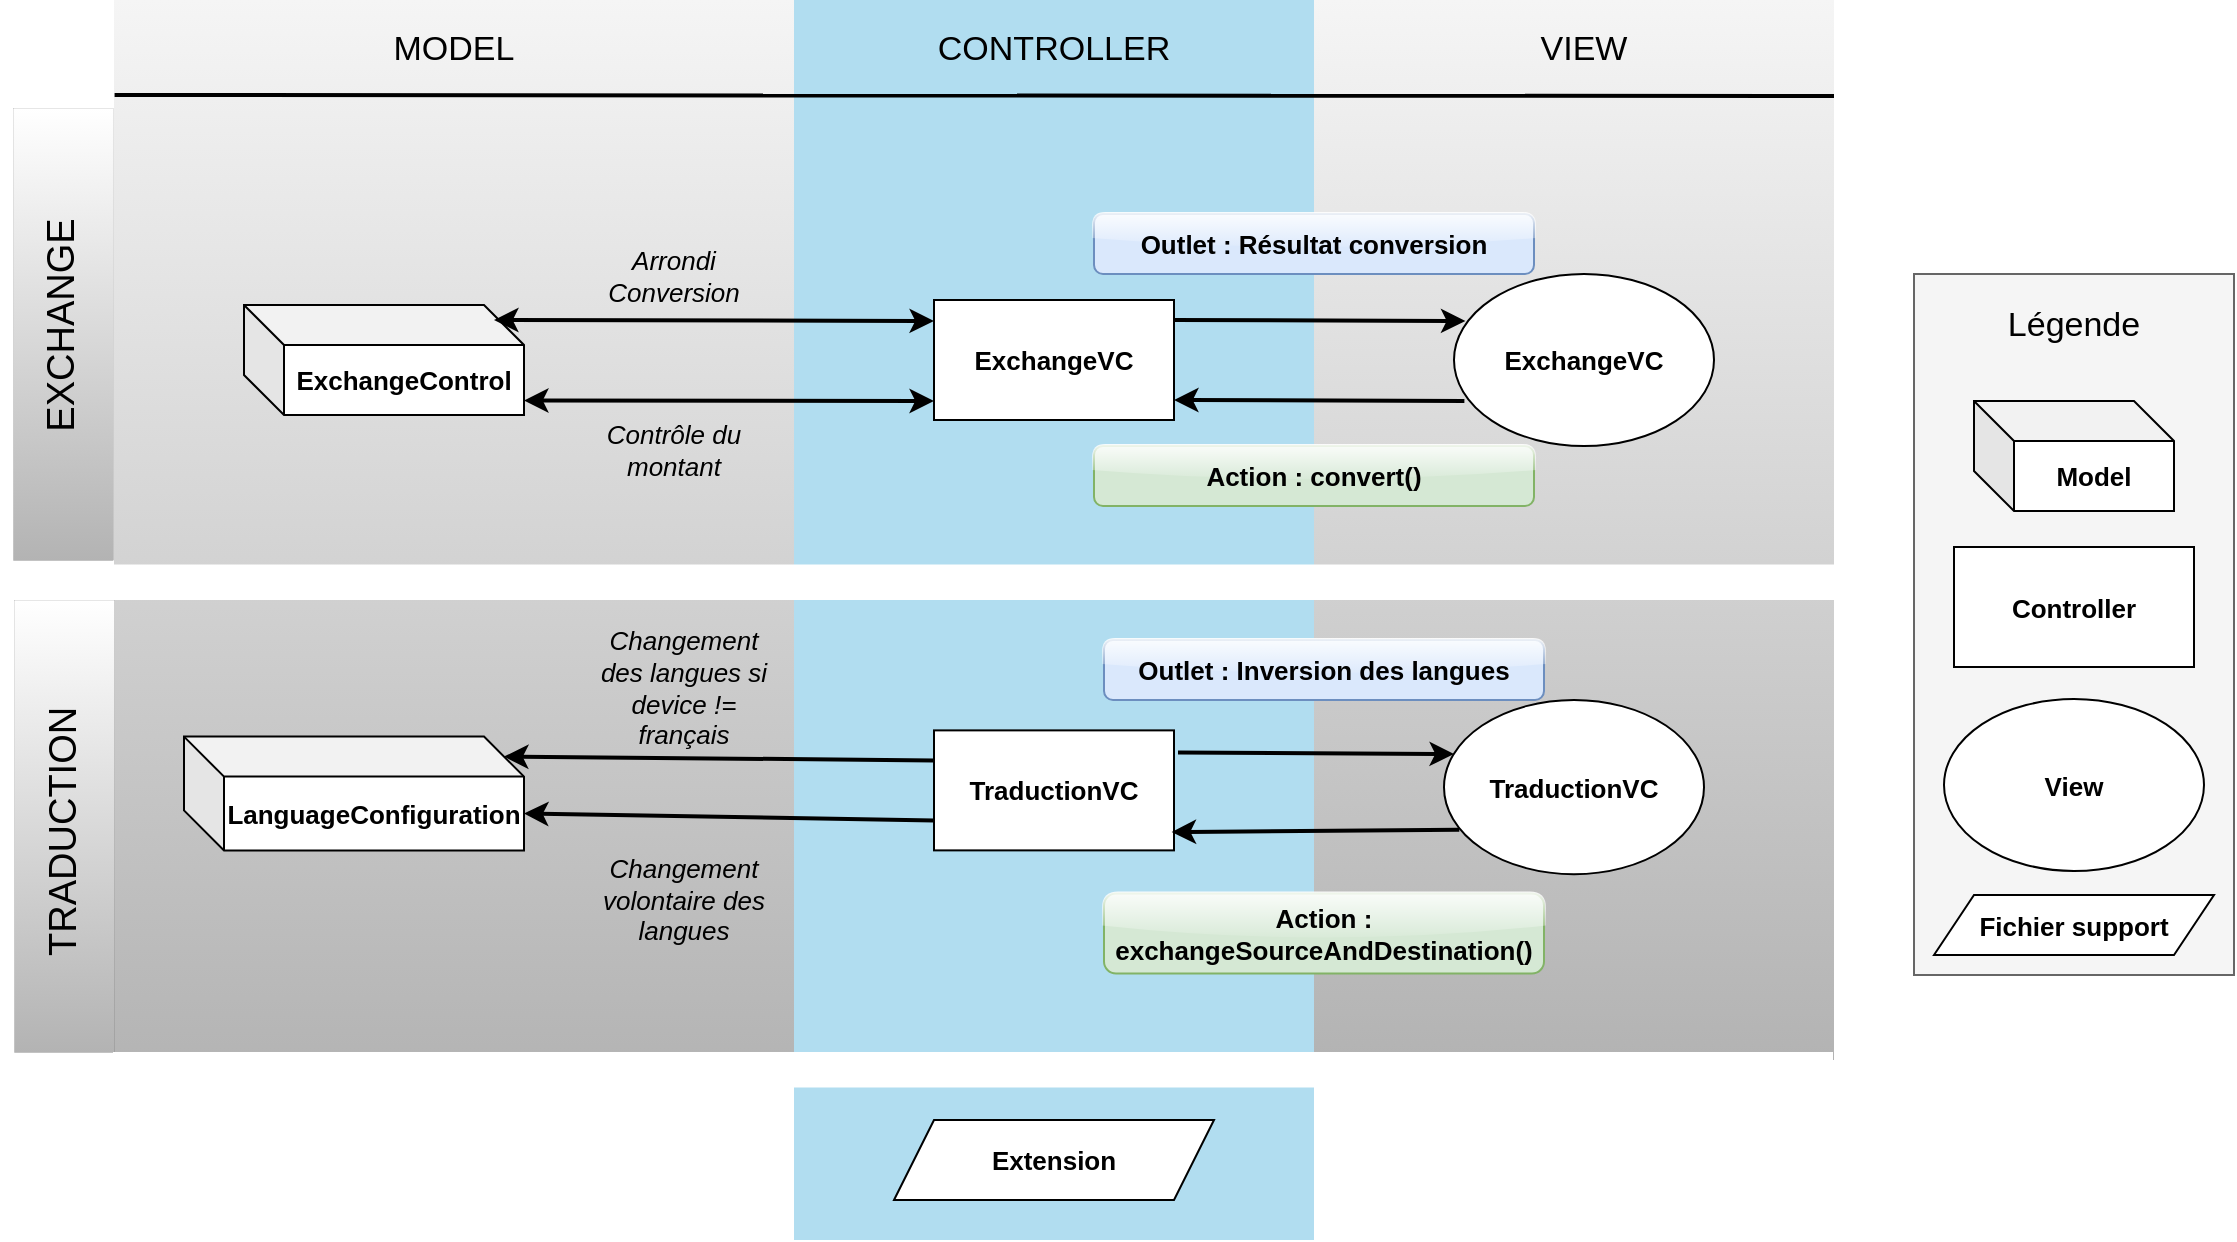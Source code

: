<mxfile version="20.3.0" type="device"><diagram id="tHw8fG2LdKsyiSrcok4Q" name="Page-1"><mxGraphModel dx="1584" dy="1988" grid="1" gridSize="10" guides="1" tooltips="1" connect="1" arrows="1" fold="1" page="1" pageScale="1" pageWidth="827" pageHeight="1169" math="0" shadow="0"><root><mxCell id="0"/><mxCell id="1" parent="0"/><mxCell id="t1ARkKL---aS1Y9_d_3n-39" value="" style="edgeStyle=orthogonalEdgeStyle;rounded=0;orthogonalLoop=1;jettySize=auto;html=1;strokeWidth=2;startArrow=classic;startFill=1;" edge="1" parent="1" source="t1ARkKL---aS1Y9_d_3n-1" target="t1ARkKL---aS1Y9_d_3n-9"><mxGeometry relative="1" as="geometry"/></mxCell><mxCell id="t1ARkKL---aS1Y9_d_3n-1" value="" style="rounded=0;whiteSpace=wrap;html=1;strokeWidth=4;fillColor=#f5f5f5;strokeColor=none;shadow=0;sketch=0;glass=0;fillStyle=auto;fontColor=#333333;gradientColor=#B3B3B3;" vertex="1" parent="1"><mxGeometry x="70" y="-110" width="340" height="540" as="geometry"/></mxCell><mxCell id="t1ARkKL---aS1Y9_d_3n-2" value="" style="rounded=0;whiteSpace=wrap;html=1;fillColor=#b1ddf0;strokeColor=none;strokeWidth=4;glass=0;" vertex="1" parent="1"><mxGeometry x="410" y="-110" width="260" height="620" as="geometry"/></mxCell><mxCell id="t1ARkKL---aS1Y9_d_3n-3" value="" style="rounded=0;whiteSpace=wrap;html=1;strokeWidth=4;fillColor=#f5f5f5;strokeColor=none;glass=0;sketch=0;shadow=0;fontColor=#333333;gradientColor=#B3B3B3;" vertex="1" parent="1"><mxGeometry x="670" y="-110" width="260" height="530" as="geometry"/></mxCell><mxCell id="t1ARkKL---aS1Y9_d_3n-4" value="MODEL" style="text;html=1;strokeColor=none;fillColor=none;align=center;verticalAlign=middle;whiteSpace=wrap;rounded=0;strokeWidth=1;fontSize=17;" vertex="1" parent="1"><mxGeometry x="210" y="-100" width="60" height="30" as="geometry"/></mxCell><mxCell id="t1ARkKL---aS1Y9_d_3n-5" value="CONTROLLER" style="text;html=1;strokeColor=none;fillColor=none;align=center;verticalAlign=middle;whiteSpace=wrap;rounded=0;fontSize=17;" vertex="1" parent="1"><mxGeometry x="510" y="-100" width="60" height="30" as="geometry"/></mxCell><mxCell id="t1ARkKL---aS1Y9_d_3n-6" value="VIEW" style="text;html=1;strokeColor=none;fillColor=none;align=center;verticalAlign=middle;whiteSpace=wrap;rounded=0;fontSize=17;" vertex="1" parent="1"><mxGeometry x="775" y="-100" width="60" height="30" as="geometry"/></mxCell><mxCell id="t1ARkKL---aS1Y9_d_3n-7" value="" style="endArrow=none;html=1;rounded=0;strokeWidth=2;exitX=-0.005;exitY=0.088;exitDx=0;exitDy=0;exitPerimeter=0;" edge="1" parent="1"><mxGeometry width="50" height="50" relative="1" as="geometry"><mxPoint x="70.3" y="-62.48" as="sourcePoint"/><mxPoint x="930" y="-62" as="targetPoint"/></mxGeometry></mxCell><mxCell id="t1ARkKL---aS1Y9_d_3n-8" value="ExchangeVC" style="rounded=0;whiteSpace=wrap;html=1;fontStyle=1;fontSize=13;" vertex="1" parent="1"><mxGeometry x="480" y="40" width="120" height="60" as="geometry"/></mxCell><mxCell id="t1ARkKL---aS1Y9_d_3n-9" value="TraductionVC" style="rounded=0;whiteSpace=wrap;html=1;fontStyle=1;fontSize=13;" vertex="1" parent="1"><mxGeometry x="480" y="255.19" width="120" height="60" as="geometry"/></mxCell><mxCell id="t1ARkKL---aS1Y9_d_3n-11" value="ExchangeVC" style="ellipse;whiteSpace=wrap;html=1;fontStyle=1;fontSize=13;" vertex="1" parent="1"><mxGeometry x="740" y="27" width="130" height="86" as="geometry"/></mxCell><mxCell id="t1ARkKL---aS1Y9_d_3n-12" value="TraductionVC" style="ellipse;whiteSpace=wrap;html=1;fontStyle=1;fontSize=13;" vertex="1" parent="1"><mxGeometry x="735" y="240" width="130" height="87.13" as="geometry"/></mxCell><mxCell id="t1ARkKL---aS1Y9_d_3n-14" value="" style="rounded=0;whiteSpace=wrap;html=1;shadow=0;glass=0;labelBackgroundColor=none;sketch=0;fillStyle=auto;strokeColor=#666666;strokeWidth=1;fontSize=13;fontColor=#333333;fillColor=#f5f5f5;" vertex="1" parent="1"><mxGeometry x="970" y="27" width="160" height="350.5" as="geometry"/></mxCell><mxCell id="t1ARkKL---aS1Y9_d_3n-15" value="Model" style="shape=cube;whiteSpace=wrap;html=1;boundedLbl=1;backgroundOutline=1;darkOpacity=0.05;darkOpacity2=0.1;fontSize=13;fontStyle=1" vertex="1" parent="1"><mxGeometry x="1000" y="90.5" width="100" height="55" as="geometry"/></mxCell><mxCell id="t1ARkKL---aS1Y9_d_3n-16" value="Controller" style="rounded=0;whiteSpace=wrap;html=1;fontSize=13;fontStyle=1" vertex="1" parent="1"><mxGeometry x="990" y="163.5" width="120" height="60" as="geometry"/></mxCell><mxCell id="t1ARkKL---aS1Y9_d_3n-17" value="View" style="ellipse;whiteSpace=wrap;html=1;fontSize=13;fontStyle=1" vertex="1" parent="1"><mxGeometry x="985" y="239.5" width="130" height="86" as="geometry"/></mxCell><mxCell id="t1ARkKL---aS1Y9_d_3n-18" value="Fichier support" style="shape=parallelogram;perimeter=parallelogramPerimeter;whiteSpace=wrap;html=1;fixedSize=1;fontSize=13;fontStyle=1" vertex="1" parent="1"><mxGeometry x="980" y="337.5" width="140" height="30" as="geometry"/></mxCell><mxCell id="t1ARkKL---aS1Y9_d_3n-19" value="Légende" style="text;html=1;strokeColor=none;fillColor=none;align=center;verticalAlign=middle;whiteSpace=wrap;rounded=0;shadow=0;glass=0;labelBackgroundColor=none;sketch=0;fillStyle=auto;strokeWidth=1;fontSize=17;fontColor=#000000;" vertex="1" parent="1"><mxGeometry x="1020" y="37.5" width="60" height="30" as="geometry"/></mxCell><mxCell id="t1ARkKL---aS1Y9_d_3n-20" value="ExchangeControl" style="shape=cube;whiteSpace=wrap;html=1;boundedLbl=1;backgroundOutline=1;darkOpacity=0.05;darkOpacity2=0.1;fontSize=13;fontStyle=1" vertex="1" parent="1"><mxGeometry x="135" y="42.5" width="140" height="55" as="geometry"/></mxCell><mxCell id="t1ARkKL---aS1Y9_d_3n-58" style="edgeStyle=none;rounded=0;orthogonalLoop=1;jettySize=auto;html=1;exitX=0;exitY=0;exitDx=160;exitDy=10;exitPerimeter=0;entryX=0;entryY=0.25;entryDx=0;entryDy=0;strokeWidth=2;startArrow=classic;startFill=1;endArrow=none;endFill=0;" edge="1" parent="1" source="t1ARkKL---aS1Y9_d_3n-21" target="t1ARkKL---aS1Y9_d_3n-9"><mxGeometry relative="1" as="geometry"/></mxCell><mxCell id="t1ARkKL---aS1Y9_d_3n-59" style="edgeStyle=none;rounded=0;orthogonalLoop=1;jettySize=auto;html=1;exitX=0;exitY=0;exitDx=170;exitDy=38.44;exitPerimeter=0;entryX=0;entryY=0.75;entryDx=0;entryDy=0;strokeWidth=2;startArrow=classic;startFill=1;endArrow=none;endFill=0;" edge="1" parent="1" source="t1ARkKL---aS1Y9_d_3n-21" target="t1ARkKL---aS1Y9_d_3n-9"><mxGeometry relative="1" as="geometry"/></mxCell><mxCell id="t1ARkKL---aS1Y9_d_3n-21" value="LanguageConfiguration" style="shape=cube;whiteSpace=wrap;html=1;boundedLbl=1;backgroundOutline=1;darkOpacity=0.05;darkOpacity2=0.1;fontSize=13;fontStyle=1" vertex="1" parent="1"><mxGeometry x="105" y="258.31" width="170" height="56.88" as="geometry"/></mxCell><mxCell id="t1ARkKL---aS1Y9_d_3n-25" style="edgeStyle=none;rounded=0;orthogonalLoop=1;jettySize=auto;html=1;exitX=1;exitY=0;exitDx=0;exitDy=0;strokeWidth=2;entryX=0.044;entryY=0.273;entryDx=0;entryDy=0;entryPerimeter=0;" edge="1" parent="1" target="t1ARkKL---aS1Y9_d_3n-11"><mxGeometry relative="1" as="geometry"><mxPoint x="600" y="50" as="sourcePoint"/><mxPoint x="740" y="51" as="targetPoint"/></mxGeometry></mxCell><mxCell id="t1ARkKL---aS1Y9_d_3n-26" style="edgeStyle=none;rounded=0;orthogonalLoop=1;jettySize=auto;html=1;entryX=1;entryY=1;entryDx=0;entryDy=0;strokeWidth=2;exitX=0.04;exitY=0.738;exitDx=0;exitDy=0;exitPerimeter=0;" edge="1" parent="1" source="t1ARkKL---aS1Y9_d_3n-11"><mxGeometry relative="1" as="geometry"><mxPoint x="740" y="90" as="sourcePoint"/><mxPoint x="600" y="90" as="targetPoint"/></mxGeometry></mxCell><mxCell id="t1ARkKL---aS1Y9_d_3n-27" value="Action : convert()" style="text;html=1;strokeColor=#82b366;fillColor=#d5e8d4;align=center;verticalAlign=middle;whiteSpace=wrap;rounded=1;glass=1;fontSize=13;fontStyle=1" vertex="1" parent="1"><mxGeometry x="560" y="113" width="220" height="30" as="geometry"/></mxCell><mxCell id="t1ARkKL---aS1Y9_d_3n-28" style="edgeStyle=none;rounded=0;orthogonalLoop=1;jettySize=auto;html=1;strokeWidth=2;exitX=0.04;exitY=0.738;exitDx=0;exitDy=0;exitPerimeter=0;startArrow=classic;startFill=1;entryX=1;entryY=0.868;entryDx=0;entryDy=0;entryPerimeter=0;" edge="1" parent="1" target="t1ARkKL---aS1Y9_d_3n-20"><mxGeometry relative="1" as="geometry"><mxPoint x="480.0" y="90.468" as="sourcePoint"/><mxPoint x="280" y="90" as="targetPoint"/></mxGeometry></mxCell><mxCell id="t1ARkKL---aS1Y9_d_3n-29" style="edgeStyle=none;rounded=0;orthogonalLoop=1;jettySize=auto;html=1;strokeWidth=2;entryX=0.044;entryY=0.273;entryDx=0;entryDy=0;entryPerimeter=0;startArrow=classic;startFill=1;" edge="1" parent="1"><mxGeometry relative="1" as="geometry"><mxPoint x="260" y="50" as="sourcePoint"/><mxPoint x="480.0" y="50.478" as="targetPoint"/></mxGeometry></mxCell><mxCell id="t1ARkKL---aS1Y9_d_3n-30" value="Contrôle du montant" style="text;html=1;strokeColor=none;fillColor=none;align=center;verticalAlign=middle;whiteSpace=wrap;rounded=0;fontSize=13;fontStyle=2" vertex="1" parent="1"><mxGeometry x="295" y="100" width="110" height="30" as="geometry"/></mxCell><mxCell id="t1ARkKL---aS1Y9_d_3n-32" value="Arrondi Conversion" style="text;html=1;strokeColor=none;fillColor=none;align=center;verticalAlign=middle;whiteSpace=wrap;rounded=0;fontSize=13;fontStyle=2" vertex="1" parent="1"><mxGeometry x="295" y="12.5" width="110" height="30" as="geometry"/></mxCell><mxCell id="t1ARkKL---aS1Y9_d_3n-34" value="Outlet : Résultat conversion" style="text;html=1;strokeColor=#6c8ebf;fillColor=#dae8fc;align=center;verticalAlign=middle;whiteSpace=wrap;rounded=1;glass=1;fontSize=13;fontStyle=1" vertex="1" parent="1"><mxGeometry x="560" y="-3" width="220" height="30" as="geometry"/></mxCell><mxCell id="t1ARkKL---aS1Y9_d_3n-53" style="edgeStyle=none;rounded=0;orthogonalLoop=1;jettySize=auto;html=1;entryX=0.99;entryY=0.847;entryDx=0;entryDy=0;strokeWidth=2;exitX=0.059;exitY=0.745;exitDx=0;exitDy=0;entryPerimeter=0;exitPerimeter=0;" edge="1" parent="1" source="t1ARkKL---aS1Y9_d_3n-12" target="t1ARkKL---aS1Y9_d_3n-9"><mxGeometry relative="1" as="geometry"><mxPoint x="750.2" y="288.468" as="sourcePoint"/><mxPoint x="605" y="288" as="targetPoint"/></mxGeometry></mxCell><mxCell id="t1ARkKL---aS1Y9_d_3n-54" value="Action : exchangeSourceAndDestination()" style="text;html=1;strokeColor=#82b366;fillColor=#d5e8d4;align=center;verticalAlign=middle;whiteSpace=wrap;rounded=1;glass=1;fontSize=13;fontStyle=1" vertex="1" parent="1"><mxGeometry x="565" y="336.75" width="220" height="40" as="geometry"/></mxCell><mxCell id="t1ARkKL---aS1Y9_d_3n-57" value="Changement volontaire des langues" style="text;html=1;strokeColor=none;fillColor=none;align=center;verticalAlign=middle;whiteSpace=wrap;rounded=0;fontSize=13;fontStyle=2" vertex="1" parent="1"><mxGeometry x="305" y="315.19" width="100" height="50" as="geometry"/></mxCell><mxCell id="t1ARkKL---aS1Y9_d_3n-60" value="Changement des langues si device != français" style="text;html=1;strokeColor=none;fillColor=none;align=center;verticalAlign=middle;whiteSpace=wrap;rounded=0;fontSize=13;fontStyle=2" vertex="1" parent="1"><mxGeometry x="305" y="212.07" width="100" height="43.12" as="geometry"/></mxCell><mxCell id="t1ARkKL---aS1Y9_d_3n-62" value="Outlet : Inversion des langues" style="text;html=1;strokeColor=#6c8ebf;fillColor=#dae8fc;align=center;verticalAlign=middle;whiteSpace=wrap;rounded=1;glass=1;fontSize=13;fontStyle=1" vertex="1" parent="1"><mxGeometry x="565" y="210" width="220" height="30" as="geometry"/></mxCell><mxCell id="t1ARkKL---aS1Y9_d_3n-63" style="edgeStyle=none;rounded=0;orthogonalLoop=1;jettySize=auto;html=1;exitX=1;exitY=0;exitDx=0;exitDy=0;strokeWidth=2;" edge="1" parent="1"><mxGeometry relative="1" as="geometry"><mxPoint x="602" y="266.27" as="sourcePoint"/><mxPoint x="740" y="267" as="targetPoint"/></mxGeometry></mxCell><mxCell id="t1ARkKL---aS1Y9_d_3n-64" value="Extension" style="shape=parallelogram;perimeter=parallelogramPerimeter;whiteSpace=wrap;html=1;fixedSize=1;fontSize=13;fontStyle=1" vertex="1" parent="1"><mxGeometry x="460" y="450" width="160" height="40" as="geometry"/></mxCell><mxCell id="t1ARkKL---aS1Y9_d_3n-65" value="" style="rounded=0;whiteSpace=wrap;html=1;shadow=0;glass=0;labelBackgroundColor=none;sketch=0;fillStyle=auto;strokeColor=#000000;strokeWidth=0;fontSize=13;fontColor=#000000;fillColor=default;gradientColor=#B3B3B3;" vertex="1" parent="1"><mxGeometry x="19.5" y="-56" width="50" height="226" as="geometry"/></mxCell><mxCell id="t1ARkKL---aS1Y9_d_3n-66" value="EXCHANGE" style="text;html=1;strokeColor=none;fillColor=none;align=center;verticalAlign=middle;whiteSpace=wrap;rounded=0;shadow=0;glass=0;labelBackgroundColor=none;sketch=0;fillStyle=auto;strokeWidth=0;fontSize=19;fontColor=#000000;rotation=-90;" vertex="1" parent="1"><mxGeometry x="-4" y="22.5" width="95" height="60" as="geometry"/></mxCell><mxCell id="t1ARkKL---aS1Y9_d_3n-67" value="" style="rounded=0;whiteSpace=wrap;html=1;shadow=0;glass=0;labelBackgroundColor=none;sketch=0;fillStyle=auto;strokeColor=#000000;strokeWidth=0;fontSize=13;fontColor=#000000;fillColor=default;gradientColor=#B3B3B3;" vertex="1" parent="1"><mxGeometry x="20" y="190" width="50" height="226" as="geometry"/></mxCell><mxCell id="t1ARkKL---aS1Y9_d_3n-68" value="TRADUCTION" style="text;html=1;strokeColor=none;fillColor=none;align=center;verticalAlign=middle;whiteSpace=wrap;rounded=0;shadow=0;glass=0;labelBackgroundColor=none;sketch=0;fillStyle=auto;strokeWidth=0;fontSize=19;fontColor=#000000;rotation=-90;" vertex="1" parent="1"><mxGeometry x="-3" y="275.69" width="95" height="60" as="geometry"/></mxCell><mxCell id="t1ARkKL---aS1Y9_d_3n-69" value="" style="rounded=0;whiteSpace=wrap;html=1;glass=0;strokeWidth=4;fontSize=13;strokeColor=none;" vertex="1" parent="1"><mxGeometry x="70" y="172.25" width="860" height="17.75" as="geometry"/></mxCell><mxCell id="t1ARkKL---aS1Y9_d_3n-70" value="" style="rounded=0;whiteSpace=wrap;html=1;glass=0;strokeWidth=4;fontSize=13;strokeColor=none;" vertex="1" parent="1"><mxGeometry x="69.5" y="416" width="860" height="17.75" as="geometry"/></mxCell></root></mxGraphModel></diagram></mxfile>